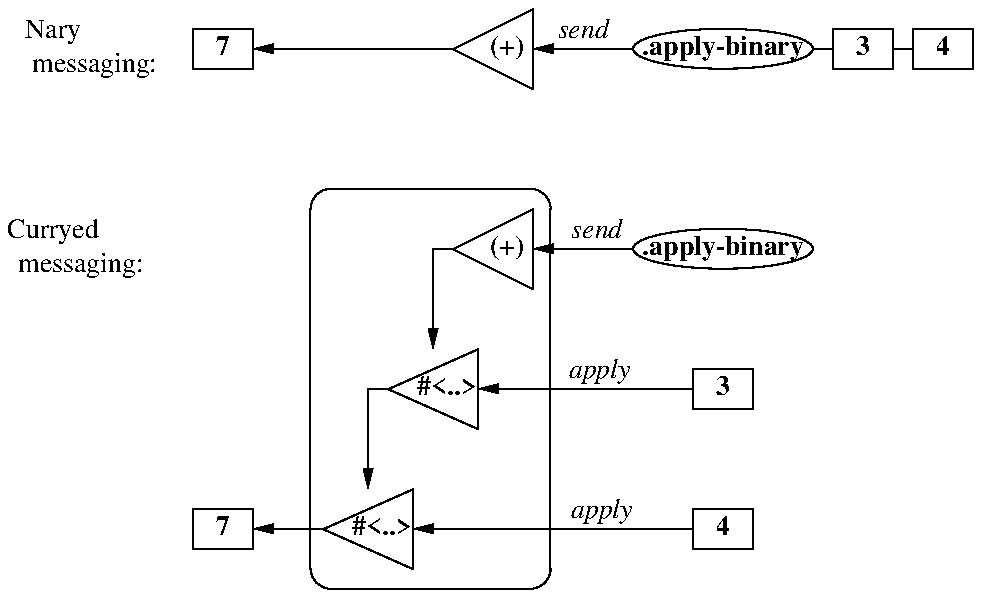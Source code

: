 .PS
        left

Param:  box "\fB4\fP" ht 0.2 wid 0.3
        line 0.1
        box "\fB3\fP" ht 0.2 wid 0.3
        line 0.1

Mess:   ellipse "\fB.apply-binary\fP" ht 0.2 wid 0.9
        arrow "\fIsend\fP" ""

Recv:   box invis "    \fB(+)\fP" ht 0.4 wid 0.4
        arrow 1.0

Res:    box "\fB7\fP" ht 0.2 wid 0.3

Text:   box invis "Nary" "            messaging:" at Res.w - (0.7, 0)

        line from Recv.ne to Recv.se to Recv.w to Recv.ne


        move to last ellipse.e - (0, 1.0)
MessC:  ellipse "\fB.apply-binary\fP" ht 0.2 wid 0.9
        arrow "    \fIsend\fP" ""

Recv:   box invis "    \fB(+)\fP" ht 0.4 wid 0.4
        line 0.1
        down
        arrow 0.5

Lamb1:  box invis "    \fB#<..>\fP" ht 0.4 wid 0.45
        line from Lamb1.ne to Lamb1.se to Lamb1.w to Lamb1.ne
        move to last box.w
        left
        line 0.1
        down
        arrow 0.5

Lamb2:  box invis "    \fB#<..>\fP" ht 0.4 wid 0.45
        line from Lamb2.ne to Lamb2.se to Lamb2.w to Lamb2.ne
        move to last box.w
        left
        line 0.1
        down

        line from Recv.ne to Recv.se to Recv.w to Recv.ne

Fun:    box rad 0.1 ht 2.0 wid 1.2 at 1/2 <Recv.c, Lamb2.c>

ResC:   box "\fB7\fP" ht 0.2 wid 0.3 at (Res.x, Lamb2.y)
        arrow from Lamb2.w to ResC.e

Param1: box "\fB3\fP" ht 0.2 wid 0.3 at (Mess.x, Lamb1.y)
        arrow "    \fIapply\fP" "" from last box.w to Lamb1.e

Param2: box "\fB4\fP" ht 0.2 wid 0.3 at (Mess.x, Lamb2.y)
        arrow "              \fIapply\fP" "" from last box.w to Lamb2.e

TextC:  box invis "Curryed" "        messaging:" at (ResC.w.x - 0.7, Recv.y)
.PE
